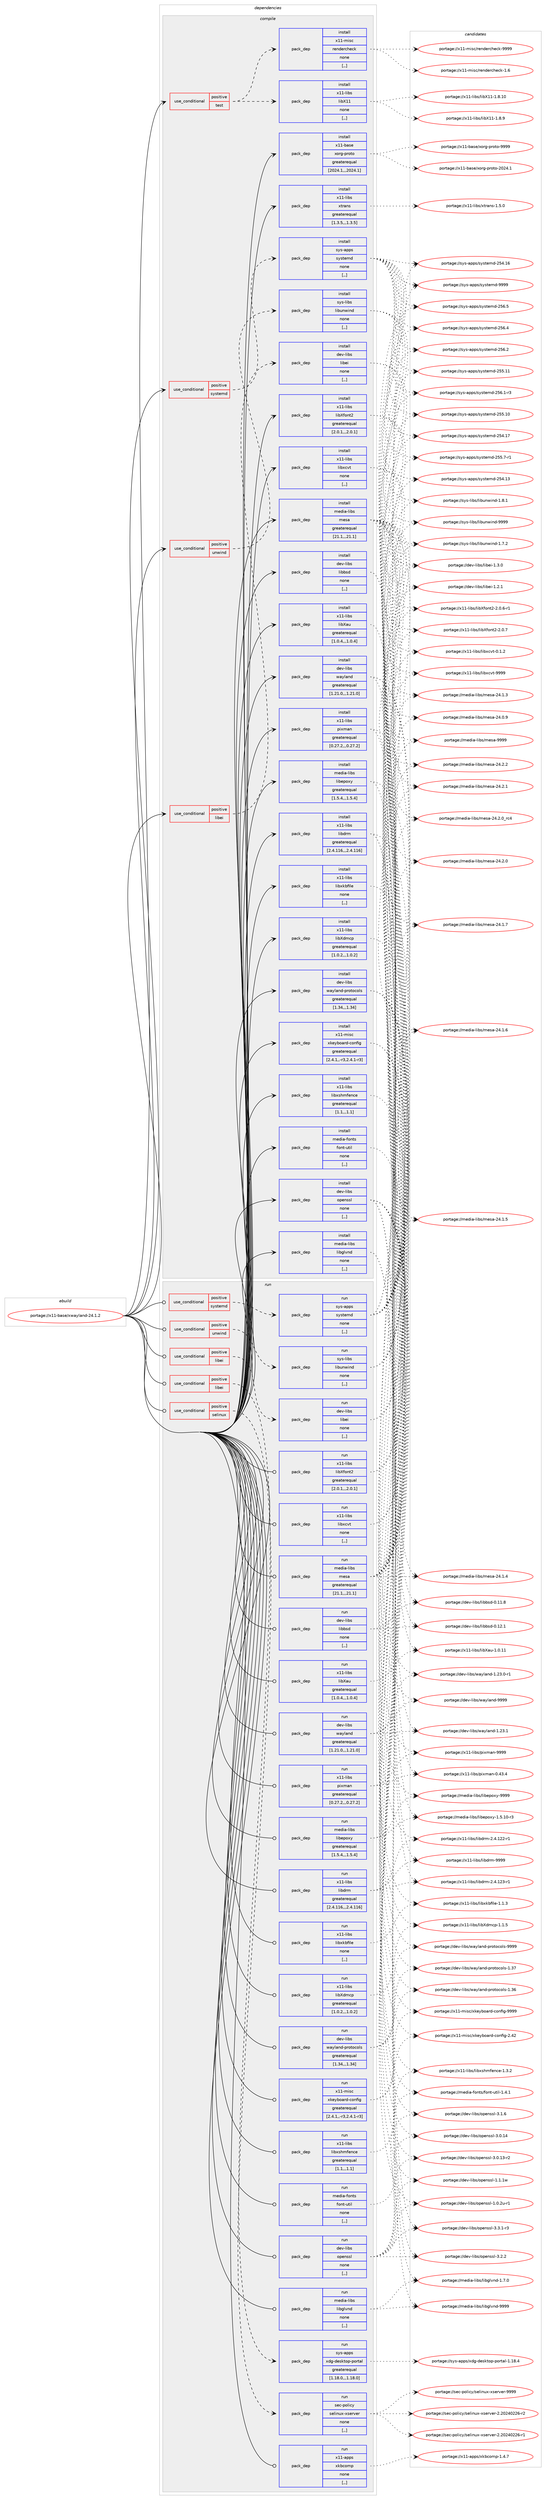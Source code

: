 digraph prolog {

# *************
# Graph options
# *************

newrank=true;
concentrate=true;
compound=true;
graph [rankdir=LR,fontname=Helvetica,fontsize=10,ranksep=1.5];#, ranksep=2.5, nodesep=0.2];
edge  [arrowhead=vee];
node  [fontname=Helvetica,fontsize=10];

# **********
# The ebuild
# **********

subgraph cluster_leftcol {
color=gray;
label=<<i>ebuild</i>>;
id [label="portage://x11-base/xwayland-24.1.2", color=red, width=4, href="../x11-base/xwayland-24.1.2.svg"];
}

# ****************
# The dependencies
# ****************

subgraph cluster_midcol {
color=gray;
label=<<i>dependencies</i>>;
subgraph cluster_compile {
fillcolor="#eeeeee";
style=filled;
label=<<i>compile</i>>;
subgraph cond255972 {
dependency968083 [label=<<TABLE BORDER="0" CELLBORDER="1" CELLSPACING="0" CELLPADDING="4"><TR><TD ROWSPAN="3" CELLPADDING="10">use_conditional</TD></TR><TR><TD>positive</TD></TR><TR><TD>libei</TD></TR></TABLE>>, shape=none, color=red];
subgraph pack704992 {
dependency968084 [label=<<TABLE BORDER="0" CELLBORDER="1" CELLSPACING="0" CELLPADDING="4" WIDTH="220"><TR><TD ROWSPAN="6" CELLPADDING="30">pack_dep</TD></TR><TR><TD WIDTH="110">install</TD></TR><TR><TD>dev-libs</TD></TR><TR><TD>libei</TD></TR><TR><TD>none</TD></TR><TR><TD>[,,]</TD></TR></TABLE>>, shape=none, color=blue];
}
dependency968083:e -> dependency968084:w [weight=20,style="dashed",arrowhead="vee"];
}
id:e -> dependency968083:w [weight=20,style="solid",arrowhead="vee"];
subgraph cond255973 {
dependency968085 [label=<<TABLE BORDER="0" CELLBORDER="1" CELLSPACING="0" CELLPADDING="4"><TR><TD ROWSPAN="3" CELLPADDING="10">use_conditional</TD></TR><TR><TD>positive</TD></TR><TR><TD>systemd</TD></TR></TABLE>>, shape=none, color=red];
subgraph pack704993 {
dependency968086 [label=<<TABLE BORDER="0" CELLBORDER="1" CELLSPACING="0" CELLPADDING="4" WIDTH="220"><TR><TD ROWSPAN="6" CELLPADDING="30">pack_dep</TD></TR><TR><TD WIDTH="110">install</TD></TR><TR><TD>sys-apps</TD></TR><TR><TD>systemd</TD></TR><TR><TD>none</TD></TR><TR><TD>[,,]</TD></TR></TABLE>>, shape=none, color=blue];
}
dependency968085:e -> dependency968086:w [weight=20,style="dashed",arrowhead="vee"];
}
id:e -> dependency968085:w [weight=20,style="solid",arrowhead="vee"];
subgraph cond255974 {
dependency968087 [label=<<TABLE BORDER="0" CELLBORDER="1" CELLSPACING="0" CELLPADDING="4"><TR><TD ROWSPAN="3" CELLPADDING="10">use_conditional</TD></TR><TR><TD>positive</TD></TR><TR><TD>test</TD></TR></TABLE>>, shape=none, color=red];
subgraph pack704994 {
dependency968088 [label=<<TABLE BORDER="0" CELLBORDER="1" CELLSPACING="0" CELLPADDING="4" WIDTH="220"><TR><TD ROWSPAN="6" CELLPADDING="30">pack_dep</TD></TR><TR><TD WIDTH="110">install</TD></TR><TR><TD>x11-misc</TD></TR><TR><TD>rendercheck</TD></TR><TR><TD>none</TD></TR><TR><TD>[,,]</TD></TR></TABLE>>, shape=none, color=blue];
}
dependency968087:e -> dependency968088:w [weight=20,style="dashed",arrowhead="vee"];
subgraph pack704995 {
dependency968089 [label=<<TABLE BORDER="0" CELLBORDER="1" CELLSPACING="0" CELLPADDING="4" WIDTH="220"><TR><TD ROWSPAN="6" CELLPADDING="30">pack_dep</TD></TR><TR><TD WIDTH="110">install</TD></TR><TR><TD>x11-libs</TD></TR><TR><TD>libX11</TD></TR><TR><TD>none</TD></TR><TR><TD>[,,]</TD></TR></TABLE>>, shape=none, color=blue];
}
dependency968087:e -> dependency968089:w [weight=20,style="dashed",arrowhead="vee"];
}
id:e -> dependency968087:w [weight=20,style="solid",arrowhead="vee"];
subgraph cond255975 {
dependency968090 [label=<<TABLE BORDER="0" CELLBORDER="1" CELLSPACING="0" CELLPADDING="4"><TR><TD ROWSPAN="3" CELLPADDING="10">use_conditional</TD></TR><TR><TD>positive</TD></TR><TR><TD>unwind</TD></TR></TABLE>>, shape=none, color=red];
subgraph pack704996 {
dependency968091 [label=<<TABLE BORDER="0" CELLBORDER="1" CELLSPACING="0" CELLPADDING="4" WIDTH="220"><TR><TD ROWSPAN="6" CELLPADDING="30">pack_dep</TD></TR><TR><TD WIDTH="110">install</TD></TR><TR><TD>sys-libs</TD></TR><TR><TD>libunwind</TD></TR><TR><TD>none</TD></TR><TR><TD>[,,]</TD></TR></TABLE>>, shape=none, color=blue];
}
dependency968090:e -> dependency968091:w [weight=20,style="dashed",arrowhead="vee"];
}
id:e -> dependency968090:w [weight=20,style="solid",arrowhead="vee"];
subgraph pack704997 {
dependency968092 [label=<<TABLE BORDER="0" CELLBORDER="1" CELLSPACING="0" CELLPADDING="4" WIDTH="220"><TR><TD ROWSPAN="6" CELLPADDING="30">pack_dep</TD></TR><TR><TD WIDTH="110">install</TD></TR><TR><TD>dev-libs</TD></TR><TR><TD>libbsd</TD></TR><TR><TD>none</TD></TR><TR><TD>[,,]</TD></TR></TABLE>>, shape=none, color=blue];
}
id:e -> dependency968092:w [weight=20,style="solid",arrowhead="vee"];
subgraph pack704998 {
dependency968093 [label=<<TABLE BORDER="0" CELLBORDER="1" CELLSPACING="0" CELLPADDING="4" WIDTH="220"><TR><TD ROWSPAN="6" CELLPADDING="30">pack_dep</TD></TR><TR><TD WIDTH="110">install</TD></TR><TR><TD>dev-libs</TD></TR><TR><TD>openssl</TD></TR><TR><TD>none</TD></TR><TR><TD>[,,]</TD></TR></TABLE>>, shape=none, color=blue];
}
id:e -> dependency968093:w [weight=20,style="solid",arrowhead="vee"];
subgraph pack704999 {
dependency968094 [label=<<TABLE BORDER="0" CELLBORDER="1" CELLSPACING="0" CELLPADDING="4" WIDTH="220"><TR><TD ROWSPAN="6" CELLPADDING="30">pack_dep</TD></TR><TR><TD WIDTH="110">install</TD></TR><TR><TD>dev-libs</TD></TR><TR><TD>wayland</TD></TR><TR><TD>greaterequal</TD></TR><TR><TD>[1.21.0,,,1.21.0]</TD></TR></TABLE>>, shape=none, color=blue];
}
id:e -> dependency968094:w [weight=20,style="solid",arrowhead="vee"];
subgraph pack705000 {
dependency968095 [label=<<TABLE BORDER="0" CELLBORDER="1" CELLSPACING="0" CELLPADDING="4" WIDTH="220"><TR><TD ROWSPAN="6" CELLPADDING="30">pack_dep</TD></TR><TR><TD WIDTH="110">install</TD></TR><TR><TD>dev-libs</TD></TR><TR><TD>wayland-protocols</TD></TR><TR><TD>greaterequal</TD></TR><TR><TD>[1.34,,,1.34]</TD></TR></TABLE>>, shape=none, color=blue];
}
id:e -> dependency968095:w [weight=20,style="solid",arrowhead="vee"];
subgraph pack705001 {
dependency968096 [label=<<TABLE BORDER="0" CELLBORDER="1" CELLSPACING="0" CELLPADDING="4" WIDTH="220"><TR><TD ROWSPAN="6" CELLPADDING="30">pack_dep</TD></TR><TR><TD WIDTH="110">install</TD></TR><TR><TD>media-fonts</TD></TR><TR><TD>font-util</TD></TR><TR><TD>none</TD></TR><TR><TD>[,,]</TD></TR></TABLE>>, shape=none, color=blue];
}
id:e -> dependency968096:w [weight=20,style="solid",arrowhead="vee"];
subgraph pack705002 {
dependency968097 [label=<<TABLE BORDER="0" CELLBORDER="1" CELLSPACING="0" CELLPADDING="4" WIDTH="220"><TR><TD ROWSPAN="6" CELLPADDING="30">pack_dep</TD></TR><TR><TD WIDTH="110">install</TD></TR><TR><TD>media-libs</TD></TR><TR><TD>libepoxy</TD></TR><TR><TD>greaterequal</TD></TR><TR><TD>[1.5.4,,,1.5.4]</TD></TR></TABLE>>, shape=none, color=blue];
}
id:e -> dependency968097:w [weight=20,style="solid",arrowhead="vee"];
subgraph pack705003 {
dependency968098 [label=<<TABLE BORDER="0" CELLBORDER="1" CELLSPACING="0" CELLPADDING="4" WIDTH="220"><TR><TD ROWSPAN="6" CELLPADDING="30">pack_dep</TD></TR><TR><TD WIDTH="110">install</TD></TR><TR><TD>media-libs</TD></TR><TR><TD>libglvnd</TD></TR><TR><TD>none</TD></TR><TR><TD>[,,]</TD></TR></TABLE>>, shape=none, color=blue];
}
id:e -> dependency968098:w [weight=20,style="solid",arrowhead="vee"];
subgraph pack705004 {
dependency968099 [label=<<TABLE BORDER="0" CELLBORDER="1" CELLSPACING="0" CELLPADDING="4" WIDTH="220"><TR><TD ROWSPAN="6" CELLPADDING="30">pack_dep</TD></TR><TR><TD WIDTH="110">install</TD></TR><TR><TD>media-libs</TD></TR><TR><TD>mesa</TD></TR><TR><TD>greaterequal</TD></TR><TR><TD>[21.1,,,21.1]</TD></TR></TABLE>>, shape=none, color=blue];
}
id:e -> dependency968099:w [weight=20,style="solid",arrowhead="vee"];
subgraph pack705005 {
dependency968100 [label=<<TABLE BORDER="0" CELLBORDER="1" CELLSPACING="0" CELLPADDING="4" WIDTH="220"><TR><TD ROWSPAN="6" CELLPADDING="30">pack_dep</TD></TR><TR><TD WIDTH="110">install</TD></TR><TR><TD>x11-base</TD></TR><TR><TD>xorg-proto</TD></TR><TR><TD>greaterequal</TD></TR><TR><TD>[2024.1,,,2024.1]</TD></TR></TABLE>>, shape=none, color=blue];
}
id:e -> dependency968100:w [weight=20,style="solid",arrowhead="vee"];
subgraph pack705006 {
dependency968101 [label=<<TABLE BORDER="0" CELLBORDER="1" CELLSPACING="0" CELLPADDING="4" WIDTH="220"><TR><TD ROWSPAN="6" CELLPADDING="30">pack_dep</TD></TR><TR><TD WIDTH="110">install</TD></TR><TR><TD>x11-libs</TD></TR><TR><TD>libXau</TD></TR><TR><TD>greaterequal</TD></TR><TR><TD>[1.0.4,,,1.0.4]</TD></TR></TABLE>>, shape=none, color=blue];
}
id:e -> dependency968101:w [weight=20,style="solid",arrowhead="vee"];
subgraph pack705007 {
dependency968102 [label=<<TABLE BORDER="0" CELLBORDER="1" CELLSPACING="0" CELLPADDING="4" WIDTH="220"><TR><TD ROWSPAN="6" CELLPADDING="30">pack_dep</TD></TR><TR><TD WIDTH="110">install</TD></TR><TR><TD>x11-libs</TD></TR><TR><TD>libXdmcp</TD></TR><TR><TD>greaterequal</TD></TR><TR><TD>[1.0.2,,,1.0.2]</TD></TR></TABLE>>, shape=none, color=blue];
}
id:e -> dependency968102:w [weight=20,style="solid",arrowhead="vee"];
subgraph pack705008 {
dependency968103 [label=<<TABLE BORDER="0" CELLBORDER="1" CELLSPACING="0" CELLPADDING="4" WIDTH="220"><TR><TD ROWSPAN="6" CELLPADDING="30">pack_dep</TD></TR><TR><TD WIDTH="110">install</TD></TR><TR><TD>x11-libs</TD></TR><TR><TD>libXfont2</TD></TR><TR><TD>greaterequal</TD></TR><TR><TD>[2.0.1,,,2.0.1]</TD></TR></TABLE>>, shape=none, color=blue];
}
id:e -> dependency968103:w [weight=20,style="solid",arrowhead="vee"];
subgraph pack705009 {
dependency968104 [label=<<TABLE BORDER="0" CELLBORDER="1" CELLSPACING="0" CELLPADDING="4" WIDTH="220"><TR><TD ROWSPAN="6" CELLPADDING="30">pack_dep</TD></TR><TR><TD WIDTH="110">install</TD></TR><TR><TD>x11-libs</TD></TR><TR><TD>libdrm</TD></TR><TR><TD>greaterequal</TD></TR><TR><TD>[2.4.116,,,2.4.116]</TD></TR></TABLE>>, shape=none, color=blue];
}
id:e -> dependency968104:w [weight=20,style="solid",arrowhead="vee"];
subgraph pack705010 {
dependency968105 [label=<<TABLE BORDER="0" CELLBORDER="1" CELLSPACING="0" CELLPADDING="4" WIDTH="220"><TR><TD ROWSPAN="6" CELLPADDING="30">pack_dep</TD></TR><TR><TD WIDTH="110">install</TD></TR><TR><TD>x11-libs</TD></TR><TR><TD>libxcvt</TD></TR><TR><TD>none</TD></TR><TR><TD>[,,]</TD></TR></TABLE>>, shape=none, color=blue];
}
id:e -> dependency968105:w [weight=20,style="solid",arrowhead="vee"];
subgraph pack705011 {
dependency968106 [label=<<TABLE BORDER="0" CELLBORDER="1" CELLSPACING="0" CELLPADDING="4" WIDTH="220"><TR><TD ROWSPAN="6" CELLPADDING="30">pack_dep</TD></TR><TR><TD WIDTH="110">install</TD></TR><TR><TD>x11-libs</TD></TR><TR><TD>libxkbfile</TD></TR><TR><TD>none</TD></TR><TR><TD>[,,]</TD></TR></TABLE>>, shape=none, color=blue];
}
id:e -> dependency968106:w [weight=20,style="solid",arrowhead="vee"];
subgraph pack705012 {
dependency968107 [label=<<TABLE BORDER="0" CELLBORDER="1" CELLSPACING="0" CELLPADDING="4" WIDTH="220"><TR><TD ROWSPAN="6" CELLPADDING="30">pack_dep</TD></TR><TR><TD WIDTH="110">install</TD></TR><TR><TD>x11-libs</TD></TR><TR><TD>libxshmfence</TD></TR><TR><TD>greaterequal</TD></TR><TR><TD>[1.1,,,1.1]</TD></TR></TABLE>>, shape=none, color=blue];
}
id:e -> dependency968107:w [weight=20,style="solid",arrowhead="vee"];
subgraph pack705013 {
dependency968108 [label=<<TABLE BORDER="0" CELLBORDER="1" CELLSPACING="0" CELLPADDING="4" WIDTH="220"><TR><TD ROWSPAN="6" CELLPADDING="30">pack_dep</TD></TR><TR><TD WIDTH="110">install</TD></TR><TR><TD>x11-libs</TD></TR><TR><TD>pixman</TD></TR><TR><TD>greaterequal</TD></TR><TR><TD>[0.27.2,,,0.27.2]</TD></TR></TABLE>>, shape=none, color=blue];
}
id:e -> dependency968108:w [weight=20,style="solid",arrowhead="vee"];
subgraph pack705014 {
dependency968109 [label=<<TABLE BORDER="0" CELLBORDER="1" CELLSPACING="0" CELLPADDING="4" WIDTH="220"><TR><TD ROWSPAN="6" CELLPADDING="30">pack_dep</TD></TR><TR><TD WIDTH="110">install</TD></TR><TR><TD>x11-libs</TD></TR><TR><TD>xtrans</TD></TR><TR><TD>greaterequal</TD></TR><TR><TD>[1.3.5,,,1.3.5]</TD></TR></TABLE>>, shape=none, color=blue];
}
id:e -> dependency968109:w [weight=20,style="solid",arrowhead="vee"];
subgraph pack705015 {
dependency968110 [label=<<TABLE BORDER="0" CELLBORDER="1" CELLSPACING="0" CELLPADDING="4" WIDTH="220"><TR><TD ROWSPAN="6" CELLPADDING="30">pack_dep</TD></TR><TR><TD WIDTH="110">install</TD></TR><TR><TD>x11-misc</TD></TR><TR><TD>xkeyboard-config</TD></TR><TR><TD>greaterequal</TD></TR><TR><TD>[2.4.1,,-r3,2.4.1-r3]</TD></TR></TABLE>>, shape=none, color=blue];
}
id:e -> dependency968110:w [weight=20,style="solid",arrowhead="vee"];
}
subgraph cluster_compileandrun {
fillcolor="#eeeeee";
style=filled;
label=<<i>compile and run</i>>;
}
subgraph cluster_run {
fillcolor="#eeeeee";
style=filled;
label=<<i>run</i>>;
subgraph cond255976 {
dependency968111 [label=<<TABLE BORDER="0" CELLBORDER="1" CELLSPACING="0" CELLPADDING="4"><TR><TD ROWSPAN="3" CELLPADDING="10">use_conditional</TD></TR><TR><TD>positive</TD></TR><TR><TD>libei</TD></TR></TABLE>>, shape=none, color=red];
subgraph pack705016 {
dependency968112 [label=<<TABLE BORDER="0" CELLBORDER="1" CELLSPACING="0" CELLPADDING="4" WIDTH="220"><TR><TD ROWSPAN="6" CELLPADDING="30">pack_dep</TD></TR><TR><TD WIDTH="110">run</TD></TR><TR><TD>dev-libs</TD></TR><TR><TD>libei</TD></TR><TR><TD>none</TD></TR><TR><TD>[,,]</TD></TR></TABLE>>, shape=none, color=blue];
}
dependency968111:e -> dependency968112:w [weight=20,style="dashed",arrowhead="vee"];
}
id:e -> dependency968111:w [weight=20,style="solid",arrowhead="odot"];
subgraph cond255977 {
dependency968113 [label=<<TABLE BORDER="0" CELLBORDER="1" CELLSPACING="0" CELLPADDING="4"><TR><TD ROWSPAN="3" CELLPADDING="10">use_conditional</TD></TR><TR><TD>positive</TD></TR><TR><TD>libei</TD></TR></TABLE>>, shape=none, color=red];
subgraph pack705017 {
dependency968114 [label=<<TABLE BORDER="0" CELLBORDER="1" CELLSPACING="0" CELLPADDING="4" WIDTH="220"><TR><TD ROWSPAN="6" CELLPADDING="30">pack_dep</TD></TR><TR><TD WIDTH="110">run</TD></TR><TR><TD>sys-apps</TD></TR><TR><TD>xdg-desktop-portal</TD></TR><TR><TD>greaterequal</TD></TR><TR><TD>[1.18.0,,,1.18.0]</TD></TR></TABLE>>, shape=none, color=blue];
}
dependency968113:e -> dependency968114:w [weight=20,style="dashed",arrowhead="vee"];
}
id:e -> dependency968113:w [weight=20,style="solid",arrowhead="odot"];
subgraph cond255978 {
dependency968115 [label=<<TABLE BORDER="0" CELLBORDER="1" CELLSPACING="0" CELLPADDING="4"><TR><TD ROWSPAN="3" CELLPADDING="10">use_conditional</TD></TR><TR><TD>positive</TD></TR><TR><TD>selinux</TD></TR></TABLE>>, shape=none, color=red];
subgraph pack705018 {
dependency968116 [label=<<TABLE BORDER="0" CELLBORDER="1" CELLSPACING="0" CELLPADDING="4" WIDTH="220"><TR><TD ROWSPAN="6" CELLPADDING="30">pack_dep</TD></TR><TR><TD WIDTH="110">run</TD></TR><TR><TD>sec-policy</TD></TR><TR><TD>selinux-xserver</TD></TR><TR><TD>none</TD></TR><TR><TD>[,,]</TD></TR></TABLE>>, shape=none, color=blue];
}
dependency968115:e -> dependency968116:w [weight=20,style="dashed",arrowhead="vee"];
}
id:e -> dependency968115:w [weight=20,style="solid",arrowhead="odot"];
subgraph cond255979 {
dependency968117 [label=<<TABLE BORDER="0" CELLBORDER="1" CELLSPACING="0" CELLPADDING="4"><TR><TD ROWSPAN="3" CELLPADDING="10">use_conditional</TD></TR><TR><TD>positive</TD></TR><TR><TD>systemd</TD></TR></TABLE>>, shape=none, color=red];
subgraph pack705019 {
dependency968118 [label=<<TABLE BORDER="0" CELLBORDER="1" CELLSPACING="0" CELLPADDING="4" WIDTH="220"><TR><TD ROWSPAN="6" CELLPADDING="30">pack_dep</TD></TR><TR><TD WIDTH="110">run</TD></TR><TR><TD>sys-apps</TD></TR><TR><TD>systemd</TD></TR><TR><TD>none</TD></TR><TR><TD>[,,]</TD></TR></TABLE>>, shape=none, color=blue];
}
dependency968117:e -> dependency968118:w [weight=20,style="dashed",arrowhead="vee"];
}
id:e -> dependency968117:w [weight=20,style="solid",arrowhead="odot"];
subgraph cond255980 {
dependency968119 [label=<<TABLE BORDER="0" CELLBORDER="1" CELLSPACING="0" CELLPADDING="4"><TR><TD ROWSPAN="3" CELLPADDING="10">use_conditional</TD></TR><TR><TD>positive</TD></TR><TR><TD>unwind</TD></TR></TABLE>>, shape=none, color=red];
subgraph pack705020 {
dependency968120 [label=<<TABLE BORDER="0" CELLBORDER="1" CELLSPACING="0" CELLPADDING="4" WIDTH="220"><TR><TD ROWSPAN="6" CELLPADDING="30">pack_dep</TD></TR><TR><TD WIDTH="110">run</TD></TR><TR><TD>sys-libs</TD></TR><TR><TD>libunwind</TD></TR><TR><TD>none</TD></TR><TR><TD>[,,]</TD></TR></TABLE>>, shape=none, color=blue];
}
dependency968119:e -> dependency968120:w [weight=20,style="dashed",arrowhead="vee"];
}
id:e -> dependency968119:w [weight=20,style="solid",arrowhead="odot"];
subgraph pack705021 {
dependency968121 [label=<<TABLE BORDER="0" CELLBORDER="1" CELLSPACING="0" CELLPADDING="4" WIDTH="220"><TR><TD ROWSPAN="6" CELLPADDING="30">pack_dep</TD></TR><TR><TD WIDTH="110">run</TD></TR><TR><TD>dev-libs</TD></TR><TR><TD>libbsd</TD></TR><TR><TD>none</TD></TR><TR><TD>[,,]</TD></TR></TABLE>>, shape=none, color=blue];
}
id:e -> dependency968121:w [weight=20,style="solid",arrowhead="odot"];
subgraph pack705022 {
dependency968122 [label=<<TABLE BORDER="0" CELLBORDER="1" CELLSPACING="0" CELLPADDING="4" WIDTH="220"><TR><TD ROWSPAN="6" CELLPADDING="30">pack_dep</TD></TR><TR><TD WIDTH="110">run</TD></TR><TR><TD>dev-libs</TD></TR><TR><TD>openssl</TD></TR><TR><TD>none</TD></TR><TR><TD>[,,]</TD></TR></TABLE>>, shape=none, color=blue];
}
id:e -> dependency968122:w [weight=20,style="solid",arrowhead="odot"];
subgraph pack705023 {
dependency968123 [label=<<TABLE BORDER="0" CELLBORDER="1" CELLSPACING="0" CELLPADDING="4" WIDTH="220"><TR><TD ROWSPAN="6" CELLPADDING="30">pack_dep</TD></TR><TR><TD WIDTH="110">run</TD></TR><TR><TD>dev-libs</TD></TR><TR><TD>wayland</TD></TR><TR><TD>greaterequal</TD></TR><TR><TD>[1.21.0,,,1.21.0]</TD></TR></TABLE>>, shape=none, color=blue];
}
id:e -> dependency968123:w [weight=20,style="solid",arrowhead="odot"];
subgraph pack705024 {
dependency968124 [label=<<TABLE BORDER="0" CELLBORDER="1" CELLSPACING="0" CELLPADDING="4" WIDTH="220"><TR><TD ROWSPAN="6" CELLPADDING="30">pack_dep</TD></TR><TR><TD WIDTH="110">run</TD></TR><TR><TD>dev-libs</TD></TR><TR><TD>wayland-protocols</TD></TR><TR><TD>greaterequal</TD></TR><TR><TD>[1.34,,,1.34]</TD></TR></TABLE>>, shape=none, color=blue];
}
id:e -> dependency968124:w [weight=20,style="solid",arrowhead="odot"];
subgraph pack705025 {
dependency968125 [label=<<TABLE BORDER="0" CELLBORDER="1" CELLSPACING="0" CELLPADDING="4" WIDTH="220"><TR><TD ROWSPAN="6" CELLPADDING="30">pack_dep</TD></TR><TR><TD WIDTH="110">run</TD></TR><TR><TD>media-fonts</TD></TR><TR><TD>font-util</TD></TR><TR><TD>none</TD></TR><TR><TD>[,,]</TD></TR></TABLE>>, shape=none, color=blue];
}
id:e -> dependency968125:w [weight=20,style="solid",arrowhead="odot"];
subgraph pack705026 {
dependency968126 [label=<<TABLE BORDER="0" CELLBORDER="1" CELLSPACING="0" CELLPADDING="4" WIDTH="220"><TR><TD ROWSPAN="6" CELLPADDING="30">pack_dep</TD></TR><TR><TD WIDTH="110">run</TD></TR><TR><TD>media-libs</TD></TR><TR><TD>libepoxy</TD></TR><TR><TD>greaterequal</TD></TR><TR><TD>[1.5.4,,,1.5.4]</TD></TR></TABLE>>, shape=none, color=blue];
}
id:e -> dependency968126:w [weight=20,style="solid",arrowhead="odot"];
subgraph pack705027 {
dependency968127 [label=<<TABLE BORDER="0" CELLBORDER="1" CELLSPACING="0" CELLPADDING="4" WIDTH="220"><TR><TD ROWSPAN="6" CELLPADDING="30">pack_dep</TD></TR><TR><TD WIDTH="110">run</TD></TR><TR><TD>media-libs</TD></TR><TR><TD>libglvnd</TD></TR><TR><TD>none</TD></TR><TR><TD>[,,]</TD></TR></TABLE>>, shape=none, color=blue];
}
id:e -> dependency968127:w [weight=20,style="solid",arrowhead="odot"];
subgraph pack705028 {
dependency968128 [label=<<TABLE BORDER="0" CELLBORDER="1" CELLSPACING="0" CELLPADDING="4" WIDTH="220"><TR><TD ROWSPAN="6" CELLPADDING="30">pack_dep</TD></TR><TR><TD WIDTH="110">run</TD></TR><TR><TD>media-libs</TD></TR><TR><TD>mesa</TD></TR><TR><TD>greaterequal</TD></TR><TR><TD>[21.1,,,21.1]</TD></TR></TABLE>>, shape=none, color=blue];
}
id:e -> dependency968128:w [weight=20,style="solid",arrowhead="odot"];
subgraph pack705029 {
dependency968129 [label=<<TABLE BORDER="0" CELLBORDER="1" CELLSPACING="0" CELLPADDING="4" WIDTH="220"><TR><TD ROWSPAN="6" CELLPADDING="30">pack_dep</TD></TR><TR><TD WIDTH="110">run</TD></TR><TR><TD>x11-apps</TD></TR><TR><TD>xkbcomp</TD></TR><TR><TD>none</TD></TR><TR><TD>[,,]</TD></TR></TABLE>>, shape=none, color=blue];
}
id:e -> dependency968129:w [weight=20,style="solid",arrowhead="odot"];
subgraph pack705030 {
dependency968130 [label=<<TABLE BORDER="0" CELLBORDER="1" CELLSPACING="0" CELLPADDING="4" WIDTH="220"><TR><TD ROWSPAN="6" CELLPADDING="30">pack_dep</TD></TR><TR><TD WIDTH="110">run</TD></TR><TR><TD>x11-libs</TD></TR><TR><TD>libXau</TD></TR><TR><TD>greaterequal</TD></TR><TR><TD>[1.0.4,,,1.0.4]</TD></TR></TABLE>>, shape=none, color=blue];
}
id:e -> dependency968130:w [weight=20,style="solid",arrowhead="odot"];
subgraph pack705031 {
dependency968131 [label=<<TABLE BORDER="0" CELLBORDER="1" CELLSPACING="0" CELLPADDING="4" WIDTH="220"><TR><TD ROWSPAN="6" CELLPADDING="30">pack_dep</TD></TR><TR><TD WIDTH="110">run</TD></TR><TR><TD>x11-libs</TD></TR><TR><TD>libXdmcp</TD></TR><TR><TD>greaterequal</TD></TR><TR><TD>[1.0.2,,,1.0.2]</TD></TR></TABLE>>, shape=none, color=blue];
}
id:e -> dependency968131:w [weight=20,style="solid",arrowhead="odot"];
subgraph pack705032 {
dependency968132 [label=<<TABLE BORDER="0" CELLBORDER="1" CELLSPACING="0" CELLPADDING="4" WIDTH="220"><TR><TD ROWSPAN="6" CELLPADDING="30">pack_dep</TD></TR><TR><TD WIDTH="110">run</TD></TR><TR><TD>x11-libs</TD></TR><TR><TD>libXfont2</TD></TR><TR><TD>greaterequal</TD></TR><TR><TD>[2.0.1,,,2.0.1]</TD></TR></TABLE>>, shape=none, color=blue];
}
id:e -> dependency968132:w [weight=20,style="solid",arrowhead="odot"];
subgraph pack705033 {
dependency968133 [label=<<TABLE BORDER="0" CELLBORDER="1" CELLSPACING="0" CELLPADDING="4" WIDTH="220"><TR><TD ROWSPAN="6" CELLPADDING="30">pack_dep</TD></TR><TR><TD WIDTH="110">run</TD></TR><TR><TD>x11-libs</TD></TR><TR><TD>libdrm</TD></TR><TR><TD>greaterequal</TD></TR><TR><TD>[2.4.116,,,2.4.116]</TD></TR></TABLE>>, shape=none, color=blue];
}
id:e -> dependency968133:w [weight=20,style="solid",arrowhead="odot"];
subgraph pack705034 {
dependency968134 [label=<<TABLE BORDER="0" CELLBORDER="1" CELLSPACING="0" CELLPADDING="4" WIDTH="220"><TR><TD ROWSPAN="6" CELLPADDING="30">pack_dep</TD></TR><TR><TD WIDTH="110">run</TD></TR><TR><TD>x11-libs</TD></TR><TR><TD>libxcvt</TD></TR><TR><TD>none</TD></TR><TR><TD>[,,]</TD></TR></TABLE>>, shape=none, color=blue];
}
id:e -> dependency968134:w [weight=20,style="solid",arrowhead="odot"];
subgraph pack705035 {
dependency968135 [label=<<TABLE BORDER="0" CELLBORDER="1" CELLSPACING="0" CELLPADDING="4" WIDTH="220"><TR><TD ROWSPAN="6" CELLPADDING="30">pack_dep</TD></TR><TR><TD WIDTH="110">run</TD></TR><TR><TD>x11-libs</TD></TR><TR><TD>libxkbfile</TD></TR><TR><TD>none</TD></TR><TR><TD>[,,]</TD></TR></TABLE>>, shape=none, color=blue];
}
id:e -> dependency968135:w [weight=20,style="solid",arrowhead="odot"];
subgraph pack705036 {
dependency968136 [label=<<TABLE BORDER="0" CELLBORDER="1" CELLSPACING="0" CELLPADDING="4" WIDTH="220"><TR><TD ROWSPAN="6" CELLPADDING="30">pack_dep</TD></TR><TR><TD WIDTH="110">run</TD></TR><TR><TD>x11-libs</TD></TR><TR><TD>libxshmfence</TD></TR><TR><TD>greaterequal</TD></TR><TR><TD>[1.1,,,1.1]</TD></TR></TABLE>>, shape=none, color=blue];
}
id:e -> dependency968136:w [weight=20,style="solid",arrowhead="odot"];
subgraph pack705037 {
dependency968137 [label=<<TABLE BORDER="0" CELLBORDER="1" CELLSPACING="0" CELLPADDING="4" WIDTH="220"><TR><TD ROWSPAN="6" CELLPADDING="30">pack_dep</TD></TR><TR><TD WIDTH="110">run</TD></TR><TR><TD>x11-libs</TD></TR><TR><TD>pixman</TD></TR><TR><TD>greaterequal</TD></TR><TR><TD>[0.27.2,,,0.27.2]</TD></TR></TABLE>>, shape=none, color=blue];
}
id:e -> dependency968137:w [weight=20,style="solid",arrowhead="odot"];
subgraph pack705038 {
dependency968138 [label=<<TABLE BORDER="0" CELLBORDER="1" CELLSPACING="0" CELLPADDING="4" WIDTH="220"><TR><TD ROWSPAN="6" CELLPADDING="30">pack_dep</TD></TR><TR><TD WIDTH="110">run</TD></TR><TR><TD>x11-misc</TD></TR><TR><TD>xkeyboard-config</TD></TR><TR><TD>greaterequal</TD></TR><TR><TD>[2.4.1,,-r3,2.4.1-r3]</TD></TR></TABLE>>, shape=none, color=blue];
}
id:e -> dependency968138:w [weight=20,style="solid",arrowhead="odot"];
}
}

# **************
# The candidates
# **************

subgraph cluster_choices {
rank=same;
color=gray;
label=<<i>candidates</i>>;

subgraph choice704992 {
color=black;
nodesep=1;
choice10010111845108105981154710810598101105454946514648 [label="portage://dev-libs/libei-1.3.0", color=red, width=4,href="../dev-libs/libei-1.3.0.svg"];
choice10010111845108105981154710810598101105454946504649 [label="portage://dev-libs/libei-1.2.1", color=red, width=4,href="../dev-libs/libei-1.2.1.svg"];
dependency968084:e -> choice10010111845108105981154710810598101105454946514648:w [style=dotted,weight="100"];
dependency968084:e -> choice10010111845108105981154710810598101105454946504649:w [style=dotted,weight="100"];
}
subgraph choice704993 {
color=black;
nodesep=1;
choice1151211154597112112115471151211151161011091004557575757 [label="portage://sys-apps/systemd-9999", color=red, width=4,href="../sys-apps/systemd-9999.svg"];
choice115121115459711211211547115121115116101109100455053544653 [label="portage://sys-apps/systemd-256.5", color=red, width=4,href="../sys-apps/systemd-256.5.svg"];
choice115121115459711211211547115121115116101109100455053544652 [label="portage://sys-apps/systemd-256.4", color=red, width=4,href="../sys-apps/systemd-256.4.svg"];
choice115121115459711211211547115121115116101109100455053544650 [label="portage://sys-apps/systemd-256.2", color=red, width=4,href="../sys-apps/systemd-256.2.svg"];
choice1151211154597112112115471151211151161011091004550535446494511451 [label="portage://sys-apps/systemd-256.1-r3", color=red, width=4,href="../sys-apps/systemd-256.1-r3.svg"];
choice11512111545971121121154711512111511610110910045505353464949 [label="portage://sys-apps/systemd-255.11", color=red, width=4,href="../sys-apps/systemd-255.11.svg"];
choice11512111545971121121154711512111511610110910045505353464948 [label="portage://sys-apps/systemd-255.10", color=red, width=4,href="../sys-apps/systemd-255.10.svg"];
choice1151211154597112112115471151211151161011091004550535346554511449 [label="portage://sys-apps/systemd-255.7-r1", color=red, width=4,href="../sys-apps/systemd-255.7-r1.svg"];
choice11512111545971121121154711512111511610110910045505352464955 [label="portage://sys-apps/systemd-254.17", color=red, width=4,href="../sys-apps/systemd-254.17.svg"];
choice11512111545971121121154711512111511610110910045505352464954 [label="portage://sys-apps/systemd-254.16", color=red, width=4,href="../sys-apps/systemd-254.16.svg"];
choice11512111545971121121154711512111511610110910045505352464951 [label="portage://sys-apps/systemd-254.13", color=red, width=4,href="../sys-apps/systemd-254.13.svg"];
dependency968086:e -> choice1151211154597112112115471151211151161011091004557575757:w [style=dotted,weight="100"];
dependency968086:e -> choice115121115459711211211547115121115116101109100455053544653:w [style=dotted,weight="100"];
dependency968086:e -> choice115121115459711211211547115121115116101109100455053544652:w [style=dotted,weight="100"];
dependency968086:e -> choice115121115459711211211547115121115116101109100455053544650:w [style=dotted,weight="100"];
dependency968086:e -> choice1151211154597112112115471151211151161011091004550535446494511451:w [style=dotted,weight="100"];
dependency968086:e -> choice11512111545971121121154711512111511610110910045505353464949:w [style=dotted,weight="100"];
dependency968086:e -> choice11512111545971121121154711512111511610110910045505353464948:w [style=dotted,weight="100"];
dependency968086:e -> choice1151211154597112112115471151211151161011091004550535346554511449:w [style=dotted,weight="100"];
dependency968086:e -> choice11512111545971121121154711512111511610110910045505352464955:w [style=dotted,weight="100"];
dependency968086:e -> choice11512111545971121121154711512111511610110910045505352464954:w [style=dotted,weight="100"];
dependency968086:e -> choice11512111545971121121154711512111511610110910045505352464951:w [style=dotted,weight="100"];
}
subgraph choice704994 {
color=black;
nodesep=1;
choice120494945109105115994711410111010010111499104101991074557575757 [label="portage://x11-misc/rendercheck-9999", color=red, width=4,href="../x11-misc/rendercheck-9999.svg"];
choice1204949451091051159947114101110100101114991041019910745494654 [label="portage://x11-misc/rendercheck-1.6", color=red, width=4,href="../x11-misc/rendercheck-1.6.svg"];
dependency968088:e -> choice120494945109105115994711410111010010111499104101991074557575757:w [style=dotted,weight="100"];
dependency968088:e -> choice1204949451091051159947114101110100101114991041019910745494654:w [style=dotted,weight="100"];
}
subgraph choice704995 {
color=black;
nodesep=1;
choice12049494510810598115471081059888494945494656464948 [label="portage://x11-libs/libX11-1.8.10", color=red, width=4,href="../x11-libs/libX11-1.8.10.svg"];
choice120494945108105981154710810598884949454946564657 [label="portage://x11-libs/libX11-1.8.9", color=red, width=4,href="../x11-libs/libX11-1.8.9.svg"];
dependency968089:e -> choice12049494510810598115471081059888494945494656464948:w [style=dotted,weight="100"];
dependency968089:e -> choice120494945108105981154710810598884949454946564657:w [style=dotted,weight="100"];
}
subgraph choice704996 {
color=black;
nodesep=1;
choice115121115451081059811547108105981171101191051101004557575757 [label="portage://sys-libs/libunwind-9999", color=red, width=4,href="../sys-libs/libunwind-9999.svg"];
choice11512111545108105981154710810598117110119105110100454946564649 [label="portage://sys-libs/libunwind-1.8.1", color=red, width=4,href="../sys-libs/libunwind-1.8.1.svg"];
choice11512111545108105981154710810598117110119105110100454946554650 [label="portage://sys-libs/libunwind-1.7.2", color=red, width=4,href="../sys-libs/libunwind-1.7.2.svg"];
dependency968091:e -> choice115121115451081059811547108105981171101191051101004557575757:w [style=dotted,weight="100"];
dependency968091:e -> choice11512111545108105981154710810598117110119105110100454946564649:w [style=dotted,weight="100"];
dependency968091:e -> choice11512111545108105981154710810598117110119105110100454946554650:w [style=dotted,weight="100"];
}
subgraph choice704997 {
color=black;
nodesep=1;
choice100101118451081059811547108105989811510045484649504649 [label="portage://dev-libs/libbsd-0.12.1", color=red, width=4,href="../dev-libs/libbsd-0.12.1.svg"];
choice100101118451081059811547108105989811510045484649494656 [label="portage://dev-libs/libbsd-0.11.8", color=red, width=4,href="../dev-libs/libbsd-0.11.8.svg"];
dependency968092:e -> choice100101118451081059811547108105989811510045484649504649:w [style=dotted,weight="100"];
dependency968092:e -> choice100101118451081059811547108105989811510045484649494656:w [style=dotted,weight="100"];
}
subgraph choice704998 {
color=black;
nodesep=1;
choice1001011184510810598115471111121011101151151084551465146494511451 [label="portage://dev-libs/openssl-3.3.1-r3", color=red, width=4,href="../dev-libs/openssl-3.3.1-r3.svg"];
choice100101118451081059811547111112101110115115108455146504650 [label="portage://dev-libs/openssl-3.2.2", color=red, width=4,href="../dev-libs/openssl-3.2.2.svg"];
choice100101118451081059811547111112101110115115108455146494654 [label="portage://dev-libs/openssl-3.1.6", color=red, width=4,href="../dev-libs/openssl-3.1.6.svg"];
choice10010111845108105981154711111210111011511510845514648464952 [label="portage://dev-libs/openssl-3.0.14", color=red, width=4,href="../dev-libs/openssl-3.0.14.svg"];
choice100101118451081059811547111112101110115115108455146484649514511450 [label="portage://dev-libs/openssl-3.0.13-r2", color=red, width=4,href="../dev-libs/openssl-3.0.13-r2.svg"];
choice100101118451081059811547111112101110115115108454946494649119 [label="portage://dev-libs/openssl-1.1.1w", color=red, width=4,href="../dev-libs/openssl-1.1.1w.svg"];
choice1001011184510810598115471111121011101151151084549464846501174511449 [label="portage://dev-libs/openssl-1.0.2u-r1", color=red, width=4,href="../dev-libs/openssl-1.0.2u-r1.svg"];
dependency968093:e -> choice1001011184510810598115471111121011101151151084551465146494511451:w [style=dotted,weight="100"];
dependency968093:e -> choice100101118451081059811547111112101110115115108455146504650:w [style=dotted,weight="100"];
dependency968093:e -> choice100101118451081059811547111112101110115115108455146494654:w [style=dotted,weight="100"];
dependency968093:e -> choice10010111845108105981154711111210111011511510845514648464952:w [style=dotted,weight="100"];
dependency968093:e -> choice100101118451081059811547111112101110115115108455146484649514511450:w [style=dotted,weight="100"];
dependency968093:e -> choice100101118451081059811547111112101110115115108454946494649119:w [style=dotted,weight="100"];
dependency968093:e -> choice1001011184510810598115471111121011101151151084549464846501174511449:w [style=dotted,weight="100"];
}
subgraph choice704999 {
color=black;
nodesep=1;
choice10010111845108105981154711997121108971101004557575757 [label="portage://dev-libs/wayland-9999", color=red, width=4,href="../dev-libs/wayland-9999.svg"];
choice100101118451081059811547119971211089711010045494650514649 [label="portage://dev-libs/wayland-1.23.1", color=red, width=4,href="../dev-libs/wayland-1.23.1.svg"];
choice1001011184510810598115471199712110897110100454946505146484511449 [label="portage://dev-libs/wayland-1.23.0-r1", color=red, width=4,href="../dev-libs/wayland-1.23.0-r1.svg"];
dependency968094:e -> choice10010111845108105981154711997121108971101004557575757:w [style=dotted,weight="100"];
dependency968094:e -> choice100101118451081059811547119971211089711010045494650514649:w [style=dotted,weight="100"];
dependency968094:e -> choice1001011184510810598115471199712110897110100454946505146484511449:w [style=dotted,weight="100"];
}
subgraph choice705000 {
color=black;
nodesep=1;
choice100101118451081059811547119971211089711010045112114111116111991111081154557575757 [label="portage://dev-libs/wayland-protocols-9999", color=red, width=4,href="../dev-libs/wayland-protocols-9999.svg"];
choice100101118451081059811547119971211089711010045112114111116111991111081154549465155 [label="portage://dev-libs/wayland-protocols-1.37", color=red, width=4,href="../dev-libs/wayland-protocols-1.37.svg"];
choice100101118451081059811547119971211089711010045112114111116111991111081154549465154 [label="portage://dev-libs/wayland-protocols-1.36", color=red, width=4,href="../dev-libs/wayland-protocols-1.36.svg"];
dependency968095:e -> choice100101118451081059811547119971211089711010045112114111116111991111081154557575757:w [style=dotted,weight="100"];
dependency968095:e -> choice100101118451081059811547119971211089711010045112114111116111991111081154549465155:w [style=dotted,weight="100"];
dependency968095:e -> choice100101118451081059811547119971211089711010045112114111116111991111081154549465154:w [style=dotted,weight="100"];
}
subgraph choice705001 {
color=black;
nodesep=1;
choice10910110010597451021111101161154710211111011645117116105108454946524649 [label="portage://media-fonts/font-util-1.4.1", color=red, width=4,href="../media-fonts/font-util-1.4.1.svg"];
dependency968096:e -> choice10910110010597451021111101161154710211111011645117116105108454946524649:w [style=dotted,weight="100"];
}
subgraph choice705002 {
color=black;
nodesep=1;
choice10910110010597451081059811547108105981011121111201214557575757 [label="portage://media-libs/libepoxy-9999", color=red, width=4,href="../media-libs/libepoxy-9999.svg"];
choice1091011001059745108105981154710810598101112111120121454946534649484511451 [label="portage://media-libs/libepoxy-1.5.10-r3", color=red, width=4,href="../media-libs/libepoxy-1.5.10-r3.svg"];
dependency968097:e -> choice10910110010597451081059811547108105981011121111201214557575757:w [style=dotted,weight="100"];
dependency968097:e -> choice1091011001059745108105981154710810598101112111120121454946534649484511451:w [style=dotted,weight="100"];
}
subgraph choice705003 {
color=black;
nodesep=1;
choice10910110010597451081059811547108105981031081181101004557575757 [label="portage://media-libs/libglvnd-9999", color=red, width=4,href="../media-libs/libglvnd-9999.svg"];
choice1091011001059745108105981154710810598103108118110100454946554648 [label="portage://media-libs/libglvnd-1.7.0", color=red, width=4,href="../media-libs/libglvnd-1.7.0.svg"];
dependency968098:e -> choice10910110010597451081059811547108105981031081181101004557575757:w [style=dotted,weight="100"];
dependency968098:e -> choice1091011001059745108105981154710810598103108118110100454946554648:w [style=dotted,weight="100"];
}
subgraph choice705004 {
color=black;
nodesep=1;
choice10910110010597451081059811547109101115974557575757 [label="portage://media-libs/mesa-9999", color=red, width=4,href="../media-libs/mesa-9999.svg"];
choice109101100105974510810598115471091011159745505246504650 [label="portage://media-libs/mesa-24.2.2", color=red, width=4,href="../media-libs/mesa-24.2.2.svg"];
choice109101100105974510810598115471091011159745505246504649 [label="portage://media-libs/mesa-24.2.1", color=red, width=4,href="../media-libs/mesa-24.2.1.svg"];
choice109101100105974510810598115471091011159745505246504648951149952 [label="portage://media-libs/mesa-24.2.0_rc4", color=red, width=4,href="../media-libs/mesa-24.2.0_rc4.svg"];
choice109101100105974510810598115471091011159745505246504648 [label="portage://media-libs/mesa-24.2.0", color=red, width=4,href="../media-libs/mesa-24.2.0.svg"];
choice109101100105974510810598115471091011159745505246494655 [label="portage://media-libs/mesa-24.1.7", color=red, width=4,href="../media-libs/mesa-24.1.7.svg"];
choice109101100105974510810598115471091011159745505246494654 [label="portage://media-libs/mesa-24.1.6", color=red, width=4,href="../media-libs/mesa-24.1.6.svg"];
choice109101100105974510810598115471091011159745505246494653 [label="portage://media-libs/mesa-24.1.5", color=red, width=4,href="../media-libs/mesa-24.1.5.svg"];
choice109101100105974510810598115471091011159745505246494652 [label="portage://media-libs/mesa-24.1.4", color=red, width=4,href="../media-libs/mesa-24.1.4.svg"];
choice109101100105974510810598115471091011159745505246494651 [label="portage://media-libs/mesa-24.1.3", color=red, width=4,href="../media-libs/mesa-24.1.3.svg"];
choice109101100105974510810598115471091011159745505246484657 [label="portage://media-libs/mesa-24.0.9", color=red, width=4,href="../media-libs/mesa-24.0.9.svg"];
dependency968099:e -> choice10910110010597451081059811547109101115974557575757:w [style=dotted,weight="100"];
dependency968099:e -> choice109101100105974510810598115471091011159745505246504650:w [style=dotted,weight="100"];
dependency968099:e -> choice109101100105974510810598115471091011159745505246504649:w [style=dotted,weight="100"];
dependency968099:e -> choice109101100105974510810598115471091011159745505246504648951149952:w [style=dotted,weight="100"];
dependency968099:e -> choice109101100105974510810598115471091011159745505246504648:w [style=dotted,weight="100"];
dependency968099:e -> choice109101100105974510810598115471091011159745505246494655:w [style=dotted,weight="100"];
dependency968099:e -> choice109101100105974510810598115471091011159745505246494654:w [style=dotted,weight="100"];
dependency968099:e -> choice109101100105974510810598115471091011159745505246494653:w [style=dotted,weight="100"];
dependency968099:e -> choice109101100105974510810598115471091011159745505246494652:w [style=dotted,weight="100"];
dependency968099:e -> choice109101100105974510810598115471091011159745505246494651:w [style=dotted,weight="100"];
dependency968099:e -> choice109101100105974510810598115471091011159745505246484657:w [style=dotted,weight="100"];
}
subgraph choice705005 {
color=black;
nodesep=1;
choice120494945989711510147120111114103451121141111161114557575757 [label="portage://x11-base/xorg-proto-9999", color=red, width=4,href="../x11-base/xorg-proto-9999.svg"];
choice1204949459897115101471201111141034511211411111611145504850524649 [label="portage://x11-base/xorg-proto-2024.1", color=red, width=4,href="../x11-base/xorg-proto-2024.1.svg"];
dependency968100:e -> choice120494945989711510147120111114103451121141111161114557575757:w [style=dotted,weight="100"];
dependency968100:e -> choice1204949459897115101471201111141034511211411111611145504850524649:w [style=dotted,weight="100"];
}
subgraph choice705006 {
color=black;
nodesep=1;
choice120494945108105981154710810598889711745494648464949 [label="portage://x11-libs/libXau-1.0.11", color=red, width=4,href="../x11-libs/libXau-1.0.11.svg"];
dependency968101:e -> choice120494945108105981154710810598889711745494648464949:w [style=dotted,weight="100"];
}
subgraph choice705007 {
color=black;
nodesep=1;
choice1204949451081059811547108105988810010999112454946494653 [label="portage://x11-libs/libXdmcp-1.1.5", color=red, width=4,href="../x11-libs/libXdmcp-1.1.5.svg"];
dependency968102:e -> choice1204949451081059811547108105988810010999112454946494653:w [style=dotted,weight="100"];
}
subgraph choice705008 {
color=black;
nodesep=1;
choice1204949451081059811547108105988810211111011650455046484655 [label="portage://x11-libs/libXfont2-2.0.7", color=red, width=4,href="../x11-libs/libXfont2-2.0.7.svg"];
choice12049494510810598115471081059888102111110116504550464846544511449 [label="portage://x11-libs/libXfont2-2.0.6-r1", color=red, width=4,href="../x11-libs/libXfont2-2.0.6-r1.svg"];
dependency968103:e -> choice1204949451081059811547108105988810211111011650455046484655:w [style=dotted,weight="100"];
dependency968103:e -> choice12049494510810598115471081059888102111110116504550464846544511449:w [style=dotted,weight="100"];
}
subgraph choice705009 {
color=black;
nodesep=1;
choice1204949451081059811547108105981001141094557575757 [label="portage://x11-libs/libdrm-9999", color=red, width=4,href="../x11-libs/libdrm-9999.svg"];
choice12049494510810598115471081059810011410945504652464950514511449 [label="portage://x11-libs/libdrm-2.4.123-r1", color=red, width=4,href="../x11-libs/libdrm-2.4.123-r1.svg"];
choice12049494510810598115471081059810011410945504652464950504511449 [label="portage://x11-libs/libdrm-2.4.122-r1", color=red, width=4,href="../x11-libs/libdrm-2.4.122-r1.svg"];
dependency968104:e -> choice1204949451081059811547108105981001141094557575757:w [style=dotted,weight="100"];
dependency968104:e -> choice12049494510810598115471081059810011410945504652464950514511449:w [style=dotted,weight="100"];
dependency968104:e -> choice12049494510810598115471081059810011410945504652464950504511449:w [style=dotted,weight="100"];
}
subgraph choice705010 {
color=black;
nodesep=1;
choice120494945108105981154710810598120991181164557575757 [label="portage://x11-libs/libxcvt-9999", color=red, width=4,href="../x11-libs/libxcvt-9999.svg"];
choice12049494510810598115471081059812099118116454846494650 [label="portage://x11-libs/libxcvt-0.1.2", color=red, width=4,href="../x11-libs/libxcvt-0.1.2.svg"];
dependency968105:e -> choice120494945108105981154710810598120991181164557575757:w [style=dotted,weight="100"];
dependency968105:e -> choice12049494510810598115471081059812099118116454846494650:w [style=dotted,weight="100"];
}
subgraph choice705011 {
color=black;
nodesep=1;
choice12049494510810598115471081059812010798102105108101454946494651 [label="portage://x11-libs/libxkbfile-1.1.3", color=red, width=4,href="../x11-libs/libxkbfile-1.1.3.svg"];
dependency968106:e -> choice12049494510810598115471081059812010798102105108101454946494651:w [style=dotted,weight="100"];
}
subgraph choice705012 {
color=black;
nodesep=1;
choice12049494510810598115471081059812011510410910210111099101454946514650 [label="portage://x11-libs/libxshmfence-1.3.2", color=red, width=4,href="../x11-libs/libxshmfence-1.3.2.svg"];
dependency968107:e -> choice12049494510810598115471081059812011510410910210111099101454946514650:w [style=dotted,weight="100"];
}
subgraph choice705013 {
color=black;
nodesep=1;
choice1204949451081059811547112105120109971104557575757 [label="portage://x11-libs/pixman-9999", color=red, width=4,href="../x11-libs/pixman-9999.svg"];
choice12049494510810598115471121051201099711045484652514652 [label="portage://x11-libs/pixman-0.43.4", color=red, width=4,href="../x11-libs/pixman-0.43.4.svg"];
dependency968108:e -> choice1204949451081059811547112105120109971104557575757:w [style=dotted,weight="100"];
dependency968108:e -> choice12049494510810598115471121051201099711045484652514652:w [style=dotted,weight="100"];
}
subgraph choice705014 {
color=black;
nodesep=1;
choice120494945108105981154712011611497110115454946534648 [label="portage://x11-libs/xtrans-1.5.0", color=red, width=4,href="../x11-libs/xtrans-1.5.0.svg"];
dependency968109:e -> choice120494945108105981154712011611497110115454946534648:w [style=dotted,weight="100"];
}
subgraph choice705015 {
color=black;
nodesep=1;
choice1204949451091051159947120107101121981119711410045991111101021051034557575757 [label="portage://x11-misc/xkeyboard-config-9999", color=red, width=4,href="../x11-misc/xkeyboard-config-9999.svg"];
choice1204949451091051159947120107101121981119711410045991111101021051034550465250 [label="portage://x11-misc/xkeyboard-config-2.42", color=red, width=4,href="../x11-misc/xkeyboard-config-2.42.svg"];
dependency968110:e -> choice1204949451091051159947120107101121981119711410045991111101021051034557575757:w [style=dotted,weight="100"];
dependency968110:e -> choice1204949451091051159947120107101121981119711410045991111101021051034550465250:w [style=dotted,weight="100"];
}
subgraph choice705016 {
color=black;
nodesep=1;
choice10010111845108105981154710810598101105454946514648 [label="portage://dev-libs/libei-1.3.0", color=red, width=4,href="../dev-libs/libei-1.3.0.svg"];
choice10010111845108105981154710810598101105454946504649 [label="portage://dev-libs/libei-1.2.1", color=red, width=4,href="../dev-libs/libei-1.2.1.svg"];
dependency968112:e -> choice10010111845108105981154710810598101105454946514648:w [style=dotted,weight="100"];
dependency968112:e -> choice10010111845108105981154710810598101105454946504649:w [style=dotted,weight="100"];
}
subgraph choice705017 {
color=black;
nodesep=1;
choice11512111545971121121154712010010345100101115107116111112451121111141169710845494649564652 [label="portage://sys-apps/xdg-desktop-portal-1.18.4", color=red, width=4,href="../sys-apps/xdg-desktop-portal-1.18.4.svg"];
dependency968114:e -> choice11512111545971121121154712010010345100101115107116111112451121111141169710845494649564652:w [style=dotted,weight="100"];
}
subgraph choice705018 {
color=black;
nodesep=1;
choice11510199451121111081059912147115101108105110117120451201151011141181011144557575757 [label="portage://sec-policy/selinux-xserver-9999", color=red, width=4,href="../sec-policy/selinux-xserver-9999.svg"];
choice115101994511211110810599121471151011081051101171204512011510111411810111445504650485052485050544511450 [label="portage://sec-policy/selinux-xserver-2.20240226-r2", color=red, width=4,href="../sec-policy/selinux-xserver-2.20240226-r2.svg"];
choice115101994511211110810599121471151011081051101171204512011510111411810111445504650485052485050544511449 [label="portage://sec-policy/selinux-xserver-2.20240226-r1", color=red, width=4,href="../sec-policy/selinux-xserver-2.20240226-r1.svg"];
dependency968116:e -> choice11510199451121111081059912147115101108105110117120451201151011141181011144557575757:w [style=dotted,weight="100"];
dependency968116:e -> choice115101994511211110810599121471151011081051101171204512011510111411810111445504650485052485050544511450:w [style=dotted,weight="100"];
dependency968116:e -> choice115101994511211110810599121471151011081051101171204512011510111411810111445504650485052485050544511449:w [style=dotted,weight="100"];
}
subgraph choice705019 {
color=black;
nodesep=1;
choice1151211154597112112115471151211151161011091004557575757 [label="portage://sys-apps/systemd-9999", color=red, width=4,href="../sys-apps/systemd-9999.svg"];
choice115121115459711211211547115121115116101109100455053544653 [label="portage://sys-apps/systemd-256.5", color=red, width=4,href="../sys-apps/systemd-256.5.svg"];
choice115121115459711211211547115121115116101109100455053544652 [label="portage://sys-apps/systemd-256.4", color=red, width=4,href="../sys-apps/systemd-256.4.svg"];
choice115121115459711211211547115121115116101109100455053544650 [label="portage://sys-apps/systemd-256.2", color=red, width=4,href="../sys-apps/systemd-256.2.svg"];
choice1151211154597112112115471151211151161011091004550535446494511451 [label="portage://sys-apps/systemd-256.1-r3", color=red, width=4,href="../sys-apps/systemd-256.1-r3.svg"];
choice11512111545971121121154711512111511610110910045505353464949 [label="portage://sys-apps/systemd-255.11", color=red, width=4,href="../sys-apps/systemd-255.11.svg"];
choice11512111545971121121154711512111511610110910045505353464948 [label="portage://sys-apps/systemd-255.10", color=red, width=4,href="../sys-apps/systemd-255.10.svg"];
choice1151211154597112112115471151211151161011091004550535346554511449 [label="portage://sys-apps/systemd-255.7-r1", color=red, width=4,href="../sys-apps/systemd-255.7-r1.svg"];
choice11512111545971121121154711512111511610110910045505352464955 [label="portage://sys-apps/systemd-254.17", color=red, width=4,href="../sys-apps/systemd-254.17.svg"];
choice11512111545971121121154711512111511610110910045505352464954 [label="portage://sys-apps/systemd-254.16", color=red, width=4,href="../sys-apps/systemd-254.16.svg"];
choice11512111545971121121154711512111511610110910045505352464951 [label="portage://sys-apps/systemd-254.13", color=red, width=4,href="../sys-apps/systemd-254.13.svg"];
dependency968118:e -> choice1151211154597112112115471151211151161011091004557575757:w [style=dotted,weight="100"];
dependency968118:e -> choice115121115459711211211547115121115116101109100455053544653:w [style=dotted,weight="100"];
dependency968118:e -> choice115121115459711211211547115121115116101109100455053544652:w [style=dotted,weight="100"];
dependency968118:e -> choice115121115459711211211547115121115116101109100455053544650:w [style=dotted,weight="100"];
dependency968118:e -> choice1151211154597112112115471151211151161011091004550535446494511451:w [style=dotted,weight="100"];
dependency968118:e -> choice11512111545971121121154711512111511610110910045505353464949:w [style=dotted,weight="100"];
dependency968118:e -> choice11512111545971121121154711512111511610110910045505353464948:w [style=dotted,weight="100"];
dependency968118:e -> choice1151211154597112112115471151211151161011091004550535346554511449:w [style=dotted,weight="100"];
dependency968118:e -> choice11512111545971121121154711512111511610110910045505352464955:w [style=dotted,weight="100"];
dependency968118:e -> choice11512111545971121121154711512111511610110910045505352464954:w [style=dotted,weight="100"];
dependency968118:e -> choice11512111545971121121154711512111511610110910045505352464951:w [style=dotted,weight="100"];
}
subgraph choice705020 {
color=black;
nodesep=1;
choice115121115451081059811547108105981171101191051101004557575757 [label="portage://sys-libs/libunwind-9999", color=red, width=4,href="../sys-libs/libunwind-9999.svg"];
choice11512111545108105981154710810598117110119105110100454946564649 [label="portage://sys-libs/libunwind-1.8.1", color=red, width=4,href="../sys-libs/libunwind-1.8.1.svg"];
choice11512111545108105981154710810598117110119105110100454946554650 [label="portage://sys-libs/libunwind-1.7.2", color=red, width=4,href="../sys-libs/libunwind-1.7.2.svg"];
dependency968120:e -> choice115121115451081059811547108105981171101191051101004557575757:w [style=dotted,weight="100"];
dependency968120:e -> choice11512111545108105981154710810598117110119105110100454946564649:w [style=dotted,weight="100"];
dependency968120:e -> choice11512111545108105981154710810598117110119105110100454946554650:w [style=dotted,weight="100"];
}
subgraph choice705021 {
color=black;
nodesep=1;
choice100101118451081059811547108105989811510045484649504649 [label="portage://dev-libs/libbsd-0.12.1", color=red, width=4,href="../dev-libs/libbsd-0.12.1.svg"];
choice100101118451081059811547108105989811510045484649494656 [label="portage://dev-libs/libbsd-0.11.8", color=red, width=4,href="../dev-libs/libbsd-0.11.8.svg"];
dependency968121:e -> choice100101118451081059811547108105989811510045484649504649:w [style=dotted,weight="100"];
dependency968121:e -> choice100101118451081059811547108105989811510045484649494656:w [style=dotted,weight="100"];
}
subgraph choice705022 {
color=black;
nodesep=1;
choice1001011184510810598115471111121011101151151084551465146494511451 [label="portage://dev-libs/openssl-3.3.1-r3", color=red, width=4,href="../dev-libs/openssl-3.3.1-r3.svg"];
choice100101118451081059811547111112101110115115108455146504650 [label="portage://dev-libs/openssl-3.2.2", color=red, width=4,href="../dev-libs/openssl-3.2.2.svg"];
choice100101118451081059811547111112101110115115108455146494654 [label="portage://dev-libs/openssl-3.1.6", color=red, width=4,href="../dev-libs/openssl-3.1.6.svg"];
choice10010111845108105981154711111210111011511510845514648464952 [label="portage://dev-libs/openssl-3.0.14", color=red, width=4,href="../dev-libs/openssl-3.0.14.svg"];
choice100101118451081059811547111112101110115115108455146484649514511450 [label="portage://dev-libs/openssl-3.0.13-r2", color=red, width=4,href="../dev-libs/openssl-3.0.13-r2.svg"];
choice100101118451081059811547111112101110115115108454946494649119 [label="portage://dev-libs/openssl-1.1.1w", color=red, width=4,href="../dev-libs/openssl-1.1.1w.svg"];
choice1001011184510810598115471111121011101151151084549464846501174511449 [label="portage://dev-libs/openssl-1.0.2u-r1", color=red, width=4,href="../dev-libs/openssl-1.0.2u-r1.svg"];
dependency968122:e -> choice1001011184510810598115471111121011101151151084551465146494511451:w [style=dotted,weight="100"];
dependency968122:e -> choice100101118451081059811547111112101110115115108455146504650:w [style=dotted,weight="100"];
dependency968122:e -> choice100101118451081059811547111112101110115115108455146494654:w [style=dotted,weight="100"];
dependency968122:e -> choice10010111845108105981154711111210111011511510845514648464952:w [style=dotted,weight="100"];
dependency968122:e -> choice100101118451081059811547111112101110115115108455146484649514511450:w [style=dotted,weight="100"];
dependency968122:e -> choice100101118451081059811547111112101110115115108454946494649119:w [style=dotted,weight="100"];
dependency968122:e -> choice1001011184510810598115471111121011101151151084549464846501174511449:w [style=dotted,weight="100"];
}
subgraph choice705023 {
color=black;
nodesep=1;
choice10010111845108105981154711997121108971101004557575757 [label="portage://dev-libs/wayland-9999", color=red, width=4,href="../dev-libs/wayland-9999.svg"];
choice100101118451081059811547119971211089711010045494650514649 [label="portage://dev-libs/wayland-1.23.1", color=red, width=4,href="../dev-libs/wayland-1.23.1.svg"];
choice1001011184510810598115471199712110897110100454946505146484511449 [label="portage://dev-libs/wayland-1.23.0-r1", color=red, width=4,href="../dev-libs/wayland-1.23.0-r1.svg"];
dependency968123:e -> choice10010111845108105981154711997121108971101004557575757:w [style=dotted,weight="100"];
dependency968123:e -> choice100101118451081059811547119971211089711010045494650514649:w [style=dotted,weight="100"];
dependency968123:e -> choice1001011184510810598115471199712110897110100454946505146484511449:w [style=dotted,weight="100"];
}
subgraph choice705024 {
color=black;
nodesep=1;
choice100101118451081059811547119971211089711010045112114111116111991111081154557575757 [label="portage://dev-libs/wayland-protocols-9999", color=red, width=4,href="../dev-libs/wayland-protocols-9999.svg"];
choice100101118451081059811547119971211089711010045112114111116111991111081154549465155 [label="portage://dev-libs/wayland-protocols-1.37", color=red, width=4,href="../dev-libs/wayland-protocols-1.37.svg"];
choice100101118451081059811547119971211089711010045112114111116111991111081154549465154 [label="portage://dev-libs/wayland-protocols-1.36", color=red, width=4,href="../dev-libs/wayland-protocols-1.36.svg"];
dependency968124:e -> choice100101118451081059811547119971211089711010045112114111116111991111081154557575757:w [style=dotted,weight="100"];
dependency968124:e -> choice100101118451081059811547119971211089711010045112114111116111991111081154549465155:w [style=dotted,weight="100"];
dependency968124:e -> choice100101118451081059811547119971211089711010045112114111116111991111081154549465154:w [style=dotted,weight="100"];
}
subgraph choice705025 {
color=black;
nodesep=1;
choice10910110010597451021111101161154710211111011645117116105108454946524649 [label="portage://media-fonts/font-util-1.4.1", color=red, width=4,href="../media-fonts/font-util-1.4.1.svg"];
dependency968125:e -> choice10910110010597451021111101161154710211111011645117116105108454946524649:w [style=dotted,weight="100"];
}
subgraph choice705026 {
color=black;
nodesep=1;
choice10910110010597451081059811547108105981011121111201214557575757 [label="portage://media-libs/libepoxy-9999", color=red, width=4,href="../media-libs/libepoxy-9999.svg"];
choice1091011001059745108105981154710810598101112111120121454946534649484511451 [label="portage://media-libs/libepoxy-1.5.10-r3", color=red, width=4,href="../media-libs/libepoxy-1.5.10-r3.svg"];
dependency968126:e -> choice10910110010597451081059811547108105981011121111201214557575757:w [style=dotted,weight="100"];
dependency968126:e -> choice1091011001059745108105981154710810598101112111120121454946534649484511451:w [style=dotted,weight="100"];
}
subgraph choice705027 {
color=black;
nodesep=1;
choice10910110010597451081059811547108105981031081181101004557575757 [label="portage://media-libs/libglvnd-9999", color=red, width=4,href="../media-libs/libglvnd-9999.svg"];
choice1091011001059745108105981154710810598103108118110100454946554648 [label="portage://media-libs/libglvnd-1.7.0", color=red, width=4,href="../media-libs/libglvnd-1.7.0.svg"];
dependency968127:e -> choice10910110010597451081059811547108105981031081181101004557575757:w [style=dotted,weight="100"];
dependency968127:e -> choice1091011001059745108105981154710810598103108118110100454946554648:w [style=dotted,weight="100"];
}
subgraph choice705028 {
color=black;
nodesep=1;
choice10910110010597451081059811547109101115974557575757 [label="portage://media-libs/mesa-9999", color=red, width=4,href="../media-libs/mesa-9999.svg"];
choice109101100105974510810598115471091011159745505246504650 [label="portage://media-libs/mesa-24.2.2", color=red, width=4,href="../media-libs/mesa-24.2.2.svg"];
choice109101100105974510810598115471091011159745505246504649 [label="portage://media-libs/mesa-24.2.1", color=red, width=4,href="../media-libs/mesa-24.2.1.svg"];
choice109101100105974510810598115471091011159745505246504648951149952 [label="portage://media-libs/mesa-24.2.0_rc4", color=red, width=4,href="../media-libs/mesa-24.2.0_rc4.svg"];
choice109101100105974510810598115471091011159745505246504648 [label="portage://media-libs/mesa-24.2.0", color=red, width=4,href="../media-libs/mesa-24.2.0.svg"];
choice109101100105974510810598115471091011159745505246494655 [label="portage://media-libs/mesa-24.1.7", color=red, width=4,href="../media-libs/mesa-24.1.7.svg"];
choice109101100105974510810598115471091011159745505246494654 [label="portage://media-libs/mesa-24.1.6", color=red, width=4,href="../media-libs/mesa-24.1.6.svg"];
choice109101100105974510810598115471091011159745505246494653 [label="portage://media-libs/mesa-24.1.5", color=red, width=4,href="../media-libs/mesa-24.1.5.svg"];
choice109101100105974510810598115471091011159745505246494652 [label="portage://media-libs/mesa-24.1.4", color=red, width=4,href="../media-libs/mesa-24.1.4.svg"];
choice109101100105974510810598115471091011159745505246494651 [label="portage://media-libs/mesa-24.1.3", color=red, width=4,href="../media-libs/mesa-24.1.3.svg"];
choice109101100105974510810598115471091011159745505246484657 [label="portage://media-libs/mesa-24.0.9", color=red, width=4,href="../media-libs/mesa-24.0.9.svg"];
dependency968128:e -> choice10910110010597451081059811547109101115974557575757:w [style=dotted,weight="100"];
dependency968128:e -> choice109101100105974510810598115471091011159745505246504650:w [style=dotted,weight="100"];
dependency968128:e -> choice109101100105974510810598115471091011159745505246504649:w [style=dotted,weight="100"];
dependency968128:e -> choice109101100105974510810598115471091011159745505246504648951149952:w [style=dotted,weight="100"];
dependency968128:e -> choice109101100105974510810598115471091011159745505246504648:w [style=dotted,weight="100"];
dependency968128:e -> choice109101100105974510810598115471091011159745505246494655:w [style=dotted,weight="100"];
dependency968128:e -> choice109101100105974510810598115471091011159745505246494654:w [style=dotted,weight="100"];
dependency968128:e -> choice109101100105974510810598115471091011159745505246494653:w [style=dotted,weight="100"];
dependency968128:e -> choice109101100105974510810598115471091011159745505246494652:w [style=dotted,weight="100"];
dependency968128:e -> choice109101100105974510810598115471091011159745505246494651:w [style=dotted,weight="100"];
dependency968128:e -> choice109101100105974510810598115471091011159745505246484657:w [style=dotted,weight="100"];
}
subgraph choice705029 {
color=black;
nodesep=1;
choice12049494597112112115471201079899111109112454946524655 [label="portage://x11-apps/xkbcomp-1.4.7", color=red, width=4,href="../x11-apps/xkbcomp-1.4.7.svg"];
dependency968129:e -> choice12049494597112112115471201079899111109112454946524655:w [style=dotted,weight="100"];
}
subgraph choice705030 {
color=black;
nodesep=1;
choice120494945108105981154710810598889711745494648464949 [label="portage://x11-libs/libXau-1.0.11", color=red, width=4,href="../x11-libs/libXau-1.0.11.svg"];
dependency968130:e -> choice120494945108105981154710810598889711745494648464949:w [style=dotted,weight="100"];
}
subgraph choice705031 {
color=black;
nodesep=1;
choice1204949451081059811547108105988810010999112454946494653 [label="portage://x11-libs/libXdmcp-1.1.5", color=red, width=4,href="../x11-libs/libXdmcp-1.1.5.svg"];
dependency968131:e -> choice1204949451081059811547108105988810010999112454946494653:w [style=dotted,weight="100"];
}
subgraph choice705032 {
color=black;
nodesep=1;
choice1204949451081059811547108105988810211111011650455046484655 [label="portage://x11-libs/libXfont2-2.0.7", color=red, width=4,href="../x11-libs/libXfont2-2.0.7.svg"];
choice12049494510810598115471081059888102111110116504550464846544511449 [label="portage://x11-libs/libXfont2-2.0.6-r1", color=red, width=4,href="../x11-libs/libXfont2-2.0.6-r1.svg"];
dependency968132:e -> choice1204949451081059811547108105988810211111011650455046484655:w [style=dotted,weight="100"];
dependency968132:e -> choice12049494510810598115471081059888102111110116504550464846544511449:w [style=dotted,weight="100"];
}
subgraph choice705033 {
color=black;
nodesep=1;
choice1204949451081059811547108105981001141094557575757 [label="portage://x11-libs/libdrm-9999", color=red, width=4,href="../x11-libs/libdrm-9999.svg"];
choice12049494510810598115471081059810011410945504652464950514511449 [label="portage://x11-libs/libdrm-2.4.123-r1", color=red, width=4,href="../x11-libs/libdrm-2.4.123-r1.svg"];
choice12049494510810598115471081059810011410945504652464950504511449 [label="portage://x11-libs/libdrm-2.4.122-r1", color=red, width=4,href="../x11-libs/libdrm-2.4.122-r1.svg"];
dependency968133:e -> choice1204949451081059811547108105981001141094557575757:w [style=dotted,weight="100"];
dependency968133:e -> choice12049494510810598115471081059810011410945504652464950514511449:w [style=dotted,weight="100"];
dependency968133:e -> choice12049494510810598115471081059810011410945504652464950504511449:w [style=dotted,weight="100"];
}
subgraph choice705034 {
color=black;
nodesep=1;
choice120494945108105981154710810598120991181164557575757 [label="portage://x11-libs/libxcvt-9999", color=red, width=4,href="../x11-libs/libxcvt-9999.svg"];
choice12049494510810598115471081059812099118116454846494650 [label="portage://x11-libs/libxcvt-0.1.2", color=red, width=4,href="../x11-libs/libxcvt-0.1.2.svg"];
dependency968134:e -> choice120494945108105981154710810598120991181164557575757:w [style=dotted,weight="100"];
dependency968134:e -> choice12049494510810598115471081059812099118116454846494650:w [style=dotted,weight="100"];
}
subgraph choice705035 {
color=black;
nodesep=1;
choice12049494510810598115471081059812010798102105108101454946494651 [label="portage://x11-libs/libxkbfile-1.1.3", color=red, width=4,href="../x11-libs/libxkbfile-1.1.3.svg"];
dependency968135:e -> choice12049494510810598115471081059812010798102105108101454946494651:w [style=dotted,weight="100"];
}
subgraph choice705036 {
color=black;
nodesep=1;
choice12049494510810598115471081059812011510410910210111099101454946514650 [label="portage://x11-libs/libxshmfence-1.3.2", color=red, width=4,href="../x11-libs/libxshmfence-1.3.2.svg"];
dependency968136:e -> choice12049494510810598115471081059812011510410910210111099101454946514650:w [style=dotted,weight="100"];
}
subgraph choice705037 {
color=black;
nodesep=1;
choice1204949451081059811547112105120109971104557575757 [label="portage://x11-libs/pixman-9999", color=red, width=4,href="../x11-libs/pixman-9999.svg"];
choice12049494510810598115471121051201099711045484652514652 [label="portage://x11-libs/pixman-0.43.4", color=red, width=4,href="../x11-libs/pixman-0.43.4.svg"];
dependency968137:e -> choice1204949451081059811547112105120109971104557575757:w [style=dotted,weight="100"];
dependency968137:e -> choice12049494510810598115471121051201099711045484652514652:w [style=dotted,weight="100"];
}
subgraph choice705038 {
color=black;
nodesep=1;
choice1204949451091051159947120107101121981119711410045991111101021051034557575757 [label="portage://x11-misc/xkeyboard-config-9999", color=red, width=4,href="../x11-misc/xkeyboard-config-9999.svg"];
choice1204949451091051159947120107101121981119711410045991111101021051034550465250 [label="portage://x11-misc/xkeyboard-config-2.42", color=red, width=4,href="../x11-misc/xkeyboard-config-2.42.svg"];
dependency968138:e -> choice1204949451091051159947120107101121981119711410045991111101021051034557575757:w [style=dotted,weight="100"];
dependency968138:e -> choice1204949451091051159947120107101121981119711410045991111101021051034550465250:w [style=dotted,weight="100"];
}
}

}
